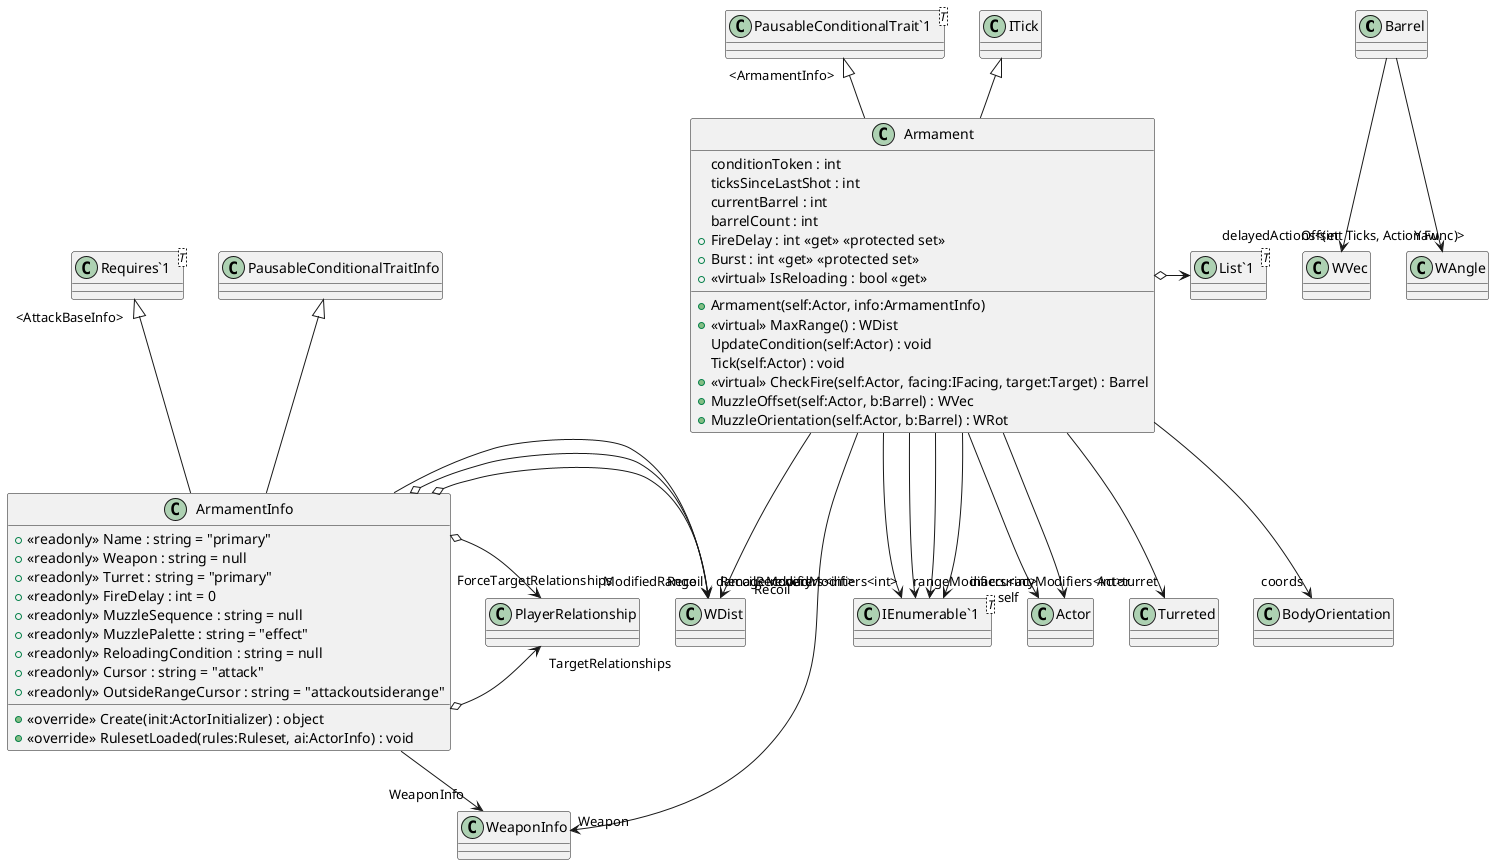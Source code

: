 @startuml
class Barrel {
}
class ArmamentInfo {
    + <<readonly>> Name : string = "primary"
    + <<readonly>> Weapon : string = null
    + <<readonly>> Turret : string = "primary"
    + <<readonly>> FireDelay : int = 0
    + <<readonly>> MuzzleSequence : string = null
    + <<readonly>> MuzzlePalette : string = "effect"
    + <<readonly>> ReloadingCondition : string = null
    + <<readonly>> Cursor : string = "attack"
    + <<readonly>> OutsideRangeCursor : string = "attackoutsiderange"
    + <<override>> Create(init:ActorInitializer) : object
    + <<override>> RulesetLoaded(rules:Ruleset, ai:ActorInfo) : void
}
class Armament {
    conditionToken : int
    ticksSinceLastShot : int
    currentBarrel : int
    barrelCount : int
    + FireDelay : int <<get>> <<protected set>>
    + Burst : int <<get>> <<protected set>>
    + Armament(self:Actor, info:ArmamentInfo)
    + <<virtual>> MaxRange() : WDist
    UpdateCondition(self:Actor) : void
    Tick(self:Actor) : void
    + <<virtual>> CheckFire(self:Actor, facing:IFacing, target:Target) : Barrel
    + <<virtual>> IsReloading : bool <<get>>
    + MuzzleOffset(self:Actor, b:Barrel) : WVec
    + MuzzleOrientation(self:Actor, b:Barrel) : WRot
}
class "Requires`1"<T> {
}
class "PausableConditionalTrait`1"<T> {
}
class "IEnumerable`1"<T> {
}
class "List`1"<T> {
}
Barrel --> "Offset" WVec
Barrel --> "Yaw" WAngle
PausableConditionalTraitInfo <|-- ArmamentInfo
"Requires`1" "<AttackBaseInfo>" <|-- ArmamentInfo
ArmamentInfo o-> "Recoil" WDist
ArmamentInfo o-> "RecoilRecovery" WDist
ArmamentInfo --> "WeaponInfo" WeaponInfo
ArmamentInfo --> "ModifiedRange" WDist
ArmamentInfo o-> "TargetRelationships" PlayerRelationship
ArmamentInfo o-> "ForceTargetRelationships" PlayerRelationship
"PausableConditionalTrait`1" "<ArmamentInfo>" <|-- Armament
ITick <|-- Armament
Armament --> "Weapon" WeaponInfo
Armament --> "self" Actor
Armament --> "turret" Turreted
Armament --> "coords" BodyOrientation
Armament --> "rangeModifiers<int>" "IEnumerable`1"
Armament --> "reloadModifiers<int>" "IEnumerable`1"
Armament --> "damageModifiers<int>" "IEnumerable`1"
Armament --> "inaccuracyModifiers<int>" "IEnumerable`1"
Armament o-> "delayedActions<(int Ticks, Action Func)>" "List`1"
Armament --> "Recoil" WDist
Armament --> "Actor" Actor
@enduml

